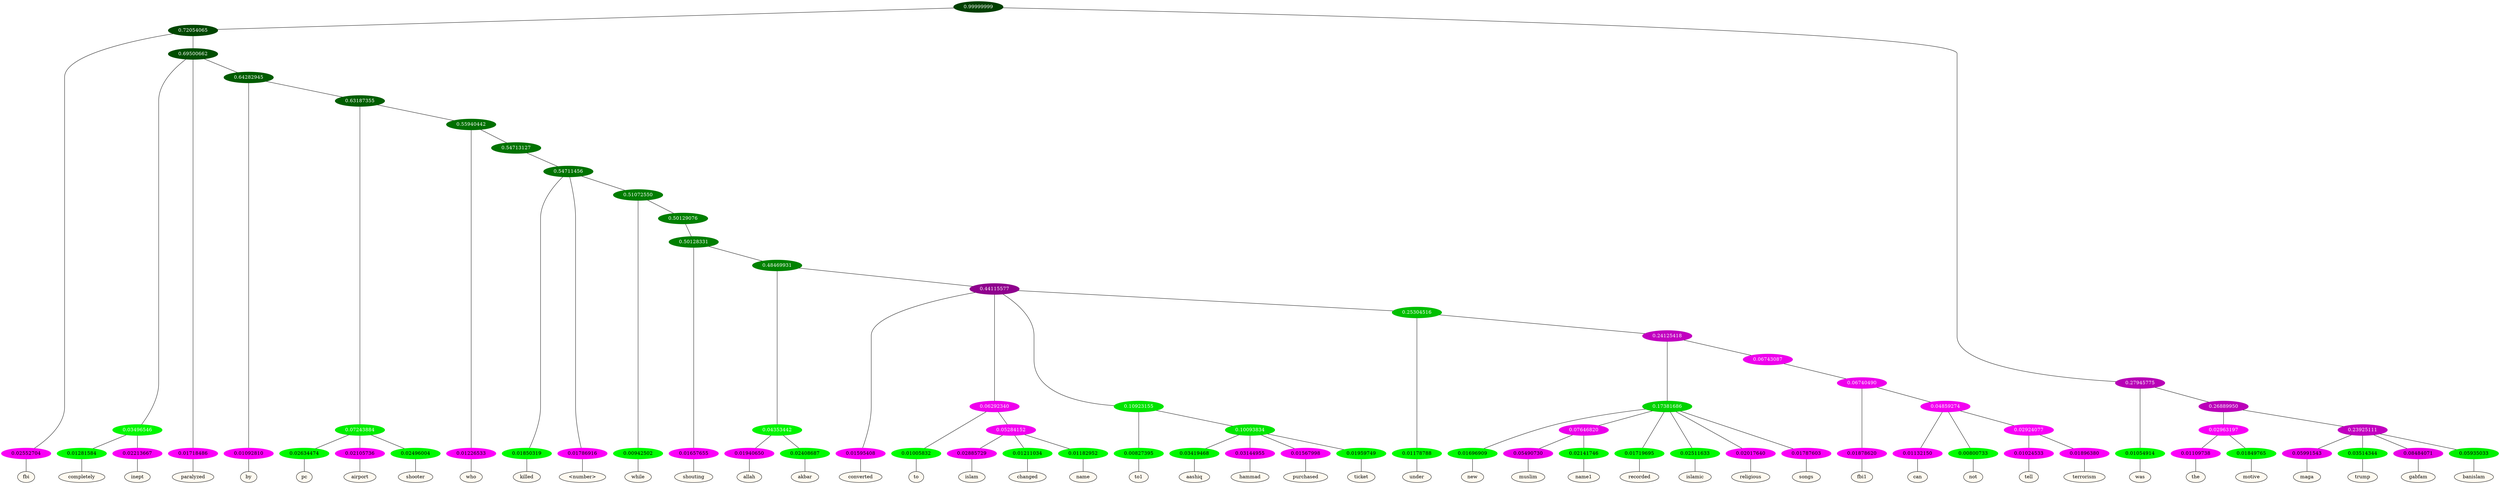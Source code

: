 graph {
	node [format=png height=0.15 nodesep=0.001 ordering=out overlap=prism overlap_scaling=0.01 ranksep=0.001 ratio=0.2 style=filled width=0.15]
	{
		rank=same
		a_w_3 [label=fbi color=black fillcolor=floralwhite style="filled,solid"]
		a_w_12 [label=completely color=black fillcolor=floralwhite style="filled,solid"]
		a_w_13 [label=inept color=black fillcolor=floralwhite style="filled,solid"]
		a_w_8 [label=paralyzed color=black fillcolor=floralwhite style="filled,solid"]
		a_w_14 [label=by color=black fillcolor=floralwhite style="filled,solid"]
		a_w_24 [label=pc color=black fillcolor=floralwhite style="filled,solid"]
		a_w_25 [label=airport color=black fillcolor=floralwhite style="filled,solid"]
		a_w_26 [label=shooter color=black fillcolor=floralwhite style="filled,solid"]
		a_w_27 [label=who color=black fillcolor=floralwhite style="filled,solid"]
		a_w_30 [label=killed color=black fillcolor=floralwhite style="filled,solid"]
		a_w_31 [label="\<number\>" color=black fillcolor=floralwhite style="filled,solid"]
		a_w_33 [label=while color=black fillcolor=floralwhite style="filled,solid"]
		a_w_36 [label=shouting color=black fillcolor=floralwhite style="filled,solid"]
		a_w_40 [label=allah color=black fillcolor=floralwhite style="filled,solid"]
		a_w_41 [label=akbar color=black fillcolor=floralwhite style="filled,solid"]
		a_w_42 [label=converted color=black fillcolor=floralwhite style="filled,solid"]
		a_w_46 [label=to color=black fillcolor=floralwhite style="filled,solid"]
		a_w_52 [label=islam color=black fillcolor=floralwhite style="filled,solid"]
		a_w_53 [label=changed color=black fillcolor=floralwhite style="filled,solid"]
		a_w_54 [label=name color=black fillcolor=floralwhite style="filled,solid"]
		a_w_48 [label=to1 color=black fillcolor=floralwhite style="filled,solid"]
		a_w_55 [label=aashiq color=black fillcolor=floralwhite style="filled,solid"]
		a_w_56 [label=hammad color=black fillcolor=floralwhite style="filled,solid"]
		a_w_57 [label=purchased color=black fillcolor=floralwhite style="filled,solid"]
		a_w_58 [label=ticket color=black fillcolor=floralwhite style="filled,solid"]
		a_w_50 [label=under color=black fillcolor=floralwhite style="filled,solid"]
		a_w_61 [label=new color=black fillcolor=floralwhite style="filled,solid"]
		a_w_68 [label=muslim color=black fillcolor=floralwhite style="filled,solid"]
		a_w_69 [label=name1 color=black fillcolor=floralwhite style="filled,solid"]
		a_w_63 [label=recorded color=black fillcolor=floralwhite style="filled,solid"]
		a_w_64 [label=islamic color=black fillcolor=floralwhite style="filled,solid"]
		a_w_65 [label=religious color=black fillcolor=floralwhite style="filled,solid"]
		a_w_66 [label=songs color=black fillcolor=floralwhite style="filled,solid"]
		a_w_70 [label=fbi1 color=black fillcolor=floralwhite style="filled,solid"]
		a_w_72 [label=can color=black fillcolor=floralwhite style="filled,solid"]
		a_w_73 [label=not color=black fillcolor=floralwhite style="filled,solid"]
		a_w_75 [label=tell color=black fillcolor=floralwhite style="filled,solid"]
		a_w_76 [label=terrorism color=black fillcolor=floralwhite style="filled,solid"]
		a_w_5 [label=was color=black fillcolor=floralwhite style="filled,solid"]
		a_w_16 [label=the color=black fillcolor=floralwhite style="filled,solid"]
		a_w_17 [label=motive color=black fillcolor=floralwhite style="filled,solid"]
		a_w_18 [label=maga color=black fillcolor=floralwhite style="filled,solid"]
		a_w_19 [label=trump color=black fillcolor=floralwhite style="filled,solid"]
		a_w_20 [label=gabfam color=black fillcolor=floralwhite style="filled,solid"]
		a_w_21 [label=banislam color=black fillcolor=floralwhite style="filled,solid"]
	}
	a_n_3 -- a_w_3
	a_n_12 -- a_w_12
	a_n_13 -- a_w_13
	a_n_8 -- a_w_8
	a_n_14 -- a_w_14
	a_n_24 -- a_w_24
	a_n_25 -- a_w_25
	a_n_26 -- a_w_26
	a_n_27 -- a_w_27
	a_n_30 -- a_w_30
	a_n_31 -- a_w_31
	a_n_33 -- a_w_33
	a_n_36 -- a_w_36
	a_n_40 -- a_w_40
	a_n_41 -- a_w_41
	a_n_42 -- a_w_42
	a_n_46 -- a_w_46
	a_n_52 -- a_w_52
	a_n_53 -- a_w_53
	a_n_54 -- a_w_54
	a_n_48 -- a_w_48
	a_n_55 -- a_w_55
	a_n_56 -- a_w_56
	a_n_57 -- a_w_57
	a_n_58 -- a_w_58
	a_n_50 -- a_w_50
	a_n_61 -- a_w_61
	a_n_68 -- a_w_68
	a_n_69 -- a_w_69
	a_n_63 -- a_w_63
	a_n_64 -- a_w_64
	a_n_65 -- a_w_65
	a_n_66 -- a_w_66
	a_n_70 -- a_w_70
	a_n_72 -- a_w_72
	a_n_73 -- a_w_73
	a_n_75 -- a_w_75
	a_n_76 -- a_w_76
	a_n_5 -- a_w_5
	a_n_16 -- a_w_16
	a_n_17 -- a_w_17
	a_n_18 -- a_w_18
	a_n_19 -- a_w_19
	a_n_20 -- a_w_20
	a_n_21 -- a_w_21
	{
		rank=same
		a_n_3 [label=0.02552704 color="0.835 1.000 0.974" fontcolor=black]
		a_n_12 [label=0.01281584 color="0.334 1.000 0.987" fontcolor=black]
		a_n_13 [label=0.02213667 color="0.835 1.000 0.978" fontcolor=black]
		a_n_8 [label=0.01718486 color="0.835 1.000 0.983" fontcolor=black]
		a_n_14 [label=0.01092810 color="0.835 1.000 0.989" fontcolor=black]
		a_n_24 [label=0.02634474 color="0.334 1.000 0.974" fontcolor=black]
		a_n_25 [label=0.02105736 color="0.835 1.000 0.979" fontcolor=black]
		a_n_26 [label=0.02496004 color="0.334 1.000 0.975" fontcolor=black]
		a_n_27 [label=0.01226533 color="0.835 1.000 0.988" fontcolor=black]
		a_n_30 [label=0.01850319 color="0.334 1.000 0.981" fontcolor=black]
		a_n_31 [label=0.01786916 color="0.835 1.000 0.982" fontcolor=black]
		a_n_33 [label=0.00942502 color="0.334 1.000 0.991" fontcolor=black]
		a_n_36 [label=0.01657655 color="0.835 1.000 0.983" fontcolor=black]
		a_n_40 [label=0.01940650 color="0.835 1.000 0.981" fontcolor=black]
		a_n_41 [label=0.02408687 color="0.334 1.000 0.976" fontcolor=black]
		a_n_42 [label=0.01595408 color="0.835 1.000 0.984" fontcolor=black]
		a_n_46 [label=0.01005832 color="0.334 1.000 0.990" fontcolor=black]
		a_n_52 [label=0.02885729 color="0.835 1.000 0.971" fontcolor=black]
		a_n_53 [label=0.01211034 color="0.334 1.000 0.988" fontcolor=black]
		a_n_54 [label=0.01182952 color="0.334 1.000 0.988" fontcolor=black]
		a_n_48 [label=0.00827395 color="0.334 1.000 0.992" fontcolor=black]
		a_n_55 [label=0.03419468 color="0.334 1.000 0.966" fontcolor=black]
		a_n_56 [label=0.03144955 color="0.835 1.000 0.969" fontcolor=black]
		a_n_57 [label=0.01567998 color="0.835 1.000 0.984" fontcolor=black]
		a_n_58 [label=0.01959749 color="0.334 1.000 0.980" fontcolor=black]
		a_n_50 [label=0.01178788 color="0.334 1.000 0.988" fontcolor=black]
		a_n_61 [label=0.01696909 color="0.334 1.000 0.983" fontcolor=black]
		a_n_68 [label=0.05490730 color="0.835 1.000 0.945" fontcolor=black]
		a_n_69 [label=0.02141746 color="0.334 1.000 0.979" fontcolor=black]
		a_n_63 [label=0.01719695 color="0.334 1.000 0.983" fontcolor=black]
		a_n_64 [label=0.02511633 color="0.334 1.000 0.975" fontcolor=black]
		a_n_65 [label=0.02017640 color="0.835 1.000 0.980" fontcolor=black]
		a_n_66 [label=0.01787603 color="0.835 1.000 0.982" fontcolor=black]
		a_n_70 [label=0.01878620 color="0.835 1.000 0.981" fontcolor=black]
		a_n_72 [label=0.01132150 color="0.835 1.000 0.989" fontcolor=black]
		a_n_73 [label=0.00800733 color="0.334 1.000 0.992" fontcolor=black]
		a_n_75 [label=0.01024533 color="0.835 1.000 0.990" fontcolor=black]
		a_n_76 [label=0.01896380 color="0.835 1.000 0.981" fontcolor=black]
		a_n_5 [label=0.01054914 color="0.334 1.000 0.989" fontcolor=black]
		a_n_16 [label=0.01109738 color="0.835 1.000 0.989" fontcolor=black]
		a_n_17 [label=0.01849765 color="0.334 1.000 0.982" fontcolor=black]
		a_n_18 [label=0.05991543 color="0.835 1.000 0.940" fontcolor=black]
		a_n_19 [label=0.03514344 color="0.334 1.000 0.965" fontcolor=black]
		a_n_20 [label=0.08484071 color="0.835 1.000 0.915" fontcolor=black]
		a_n_21 [label=0.05935033 color="0.334 1.000 0.941" fontcolor=black]
	}
	a_n_0 [label=0.99999999 color="0.334 1.000 0.250" fontcolor=grey99]
	a_n_1 [label=0.72054065 color="0.334 1.000 0.279" fontcolor=grey99]
	a_n_0 -- a_n_1
	a_n_2 [label=0.27945775 color="0.835 1.000 0.721" fontcolor=grey99]
	a_n_0 -- a_n_2
	a_n_1 -- a_n_3
	a_n_4 [label=0.69500662 color="0.334 1.000 0.305" fontcolor=grey99]
	a_n_1 -- a_n_4
	a_n_2 -- a_n_5
	a_n_6 [label=0.26889950 color="0.835 1.000 0.731" fontcolor=grey99]
	a_n_2 -- a_n_6
	a_n_7 [label=0.03496546 color="0.334 1.000 0.965" fontcolor=grey99]
	a_n_4 -- a_n_7
	a_n_4 -- a_n_8
	a_n_9 [label=0.64282945 color="0.334 1.000 0.357" fontcolor=grey99]
	a_n_4 -- a_n_9
	a_n_10 [label=0.02963197 color="0.835 1.000 0.970" fontcolor=grey99]
	a_n_6 -- a_n_10
	a_n_11 [label=0.23925111 color="0.835 1.000 0.761" fontcolor=grey99]
	a_n_6 -- a_n_11
	a_n_7 -- a_n_12
	a_n_7 -- a_n_13
	a_n_9 -- a_n_14
	a_n_15 [label=0.63187355 color="0.334 1.000 0.368" fontcolor=grey99]
	a_n_9 -- a_n_15
	a_n_10 -- a_n_16
	a_n_10 -- a_n_17
	a_n_11 -- a_n_18
	a_n_11 -- a_n_19
	a_n_11 -- a_n_20
	a_n_11 -- a_n_21
	a_n_22 [label=0.07243884 color="0.334 1.000 0.928" fontcolor=grey99]
	a_n_15 -- a_n_22
	a_n_23 [label=0.55940442 color="0.334 1.000 0.441" fontcolor=grey99]
	a_n_15 -- a_n_23
	a_n_22 -- a_n_24
	a_n_22 -- a_n_25
	a_n_22 -- a_n_26
	a_n_23 -- a_n_27
	a_n_28 [label=0.54713127 color="0.334 1.000 0.453" fontcolor=grey99]
	a_n_23 -- a_n_28
	a_n_29 [label=0.54711456 color="0.334 1.000 0.453" fontcolor=grey99]
	a_n_28 -- a_n_29
	a_n_29 -- a_n_30
	a_n_29 -- a_n_31
	a_n_32 [label=0.51072550 color="0.334 1.000 0.489" fontcolor=grey99]
	a_n_29 -- a_n_32
	a_n_32 -- a_n_33
	a_n_34 [label=0.50129076 color="0.334 1.000 0.499" fontcolor=grey99]
	a_n_32 -- a_n_34
	a_n_35 [label=0.50128331 color="0.334 1.000 0.499" fontcolor=grey99]
	a_n_34 -- a_n_35
	a_n_35 -- a_n_36
	a_n_37 [label=0.48469931 color="0.334 1.000 0.515" fontcolor=grey99]
	a_n_35 -- a_n_37
	a_n_38 [label=0.04353442 color="0.334 1.000 0.956" fontcolor=grey99]
	a_n_37 -- a_n_38
	a_n_39 [label=0.44115577 color="0.835 1.000 0.559" fontcolor=grey99]
	a_n_37 -- a_n_39
	a_n_38 -- a_n_40
	a_n_38 -- a_n_41
	a_n_39 -- a_n_42
	a_n_43 [label=0.06292340 color="0.835 1.000 0.937" fontcolor=grey99]
	a_n_39 -- a_n_43
	a_n_44 [label=0.10923155 color="0.334 1.000 0.891" fontcolor=grey99]
	a_n_39 -- a_n_44
	a_n_45 [label=0.25304516 color="0.334 1.000 0.747" fontcolor=grey99]
	a_n_39 -- a_n_45
	a_n_43 -- a_n_46
	a_n_47 [label=0.05284152 color="0.835 1.000 0.947" fontcolor=grey99]
	a_n_43 -- a_n_47
	a_n_44 -- a_n_48
	a_n_49 [label=0.10093834 color="0.334 1.000 0.899" fontcolor=grey99]
	a_n_44 -- a_n_49
	a_n_45 -- a_n_50
	a_n_51 [label=0.24125418 color="0.835 1.000 0.759" fontcolor=grey99]
	a_n_45 -- a_n_51
	a_n_47 -- a_n_52
	a_n_47 -- a_n_53
	a_n_47 -- a_n_54
	a_n_49 -- a_n_55
	a_n_49 -- a_n_56
	a_n_49 -- a_n_57
	a_n_49 -- a_n_58
	a_n_59 [label=0.17381686 color="0.334 1.000 0.826" fontcolor=grey99]
	a_n_51 -- a_n_59
	a_n_60 [label=0.06743087 color="0.835 1.000 0.933" fontcolor=grey99]
	a_n_51 -- a_n_60
	a_n_59 -- a_n_61
	a_n_62 [label=0.07646820 color="0.835 1.000 0.924" fontcolor=grey99]
	a_n_59 -- a_n_62
	a_n_59 -- a_n_63
	a_n_59 -- a_n_64
	a_n_59 -- a_n_65
	a_n_59 -- a_n_66
	a_n_67 [label=0.06740490 color="0.835 1.000 0.933" fontcolor=grey99]
	a_n_60 -- a_n_67
	a_n_62 -- a_n_68
	a_n_62 -- a_n_69
	a_n_67 -- a_n_70
	a_n_71 [label=0.04859274 color="0.835 1.000 0.951" fontcolor=grey99]
	a_n_67 -- a_n_71
	a_n_71 -- a_n_72
	a_n_71 -- a_n_73
	a_n_74 [label=0.02924077 color="0.835 1.000 0.971" fontcolor=grey99]
	a_n_71 -- a_n_74
	a_n_74 -- a_n_75
	a_n_74 -- a_n_76
}
